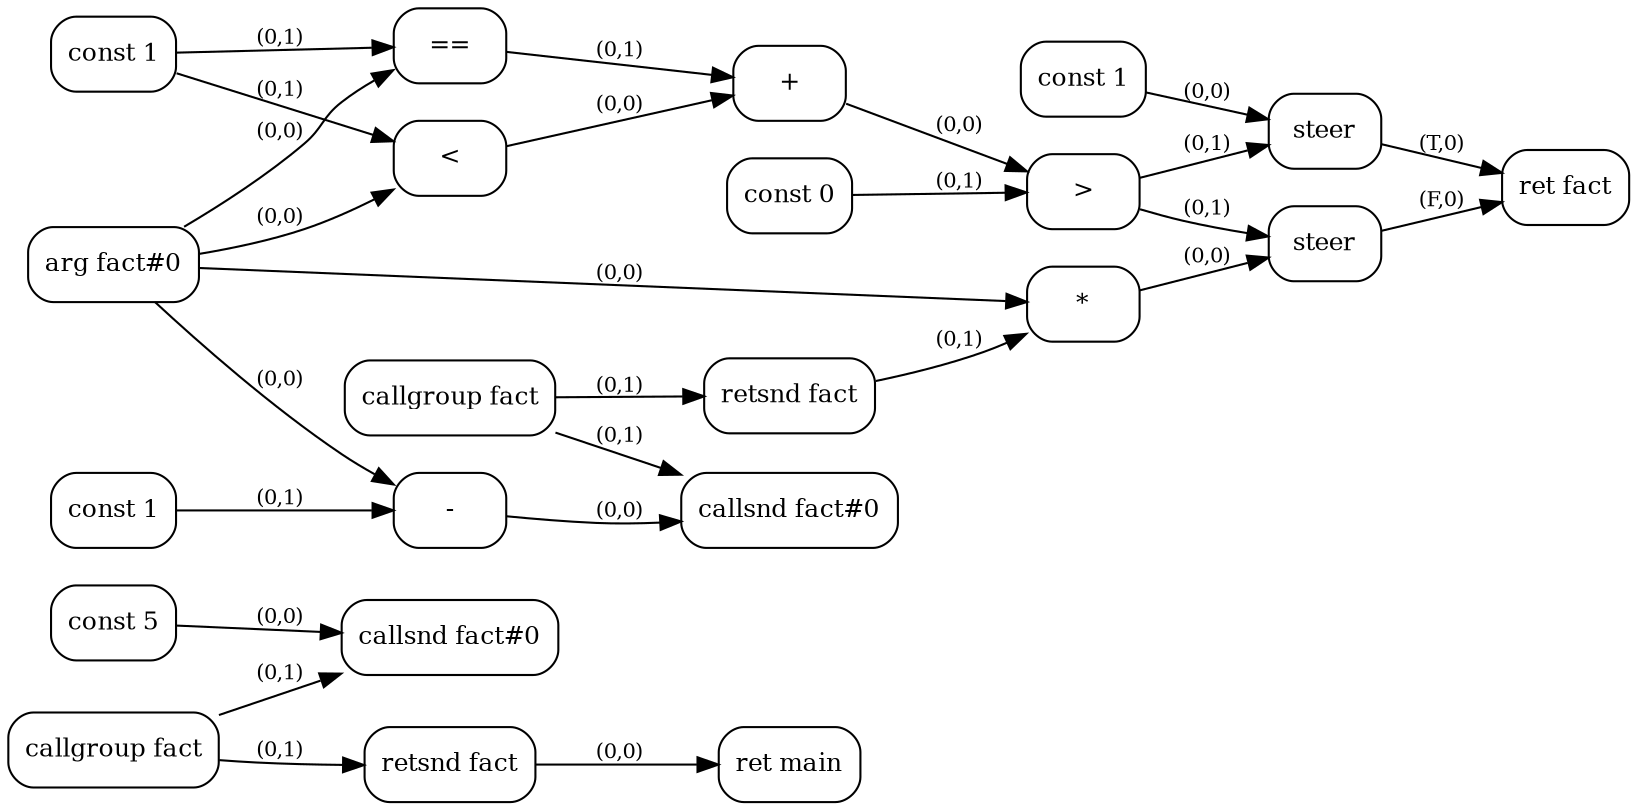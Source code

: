 digraph G {
  rankdir=LR;
  node [shape=box, style=rounded, fontsize=12];
  n0 [label="const 5"];
  n1 [label="arg fact#0"];
  n2 [label="const 1"];
  n3 [label="<"];
  n4 [label="=="];
  n5 [label="+"];
  n6 [label="const 0"];
  n7 [label=">"];
  n8 [label="const 1"];
  n9 [label="const 1"];
  n10 [label="-"];
  n11 [label="callgroup fact"];
  n12 [label="callsnd fact#0"];
  n13 [label="retsnd fact"];
  n14 [label="*"];
  n15 [label="steer"];
  n16 [label="steer"];
  n17 [label="ret fact"];
  n18 [label="callgroup fact"];
  n19 [label="callsnd fact#0"];
  n20 [label="retsnd fact"];
  n21 [label="ret main"];
  n1 -> n3 [label="(0,0)", fontsize=10];
  n2 -> n3 [label="(0,1)", fontsize=10];
  n1 -> n4 [label="(0,0)", fontsize=10];
  n2 -> n4 [label="(0,1)", fontsize=10];
  n3 -> n5 [label="(0,0)", fontsize=10];
  n4 -> n5 [label="(0,1)", fontsize=10];
  n5 -> n7 [label="(0,0)", fontsize=10];
  n6 -> n7 [label="(0,1)", fontsize=10];
  n1 -> n10 [label="(0,0)", fontsize=10];
  n9 -> n10 [label="(0,1)", fontsize=10];
  n10 -> n12 [label="(0,0)", fontsize=10];
  n11 -> n12 [label="(0,1)", fontsize=10];
  n11 -> n13 [label="(0,1)", fontsize=10];
  n1 -> n14 [label="(0,0)", fontsize=10];
  n13 -> n14 [label="(0,1)", fontsize=10];
  n8 -> n15 [label="(0,0)", fontsize=10];
  n7 -> n15 [label="(0,1)", fontsize=10];
  n14 -> n16 [label="(0,0)", fontsize=10];
  n7 -> n16 [label="(0,1)", fontsize=10];
  n15 -> n17 [label="(T,0)", fontsize=10];
  n16 -> n17 [label="(F,0)", fontsize=10];
  n0 -> n19 [label="(0,0)", fontsize=10];
  n18 -> n19 [label="(0,1)", fontsize=10];
  n18 -> n20 [label="(0,1)", fontsize=10];
  n20 -> n21 [label="(0,0)", fontsize=10];
}
